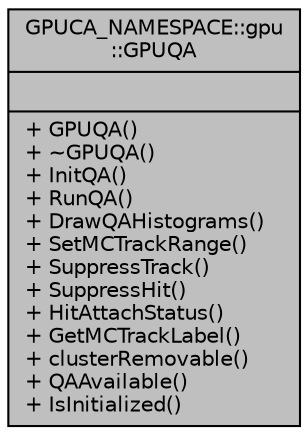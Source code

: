 digraph "GPUCA_NAMESPACE::gpu::GPUQA"
{
 // INTERACTIVE_SVG=YES
  bgcolor="transparent";
  edge [fontname="Helvetica",fontsize="10",labelfontname="Helvetica",labelfontsize="10"];
  node [fontname="Helvetica",fontsize="10",shape=record];
  Node1 [label="{GPUCA_NAMESPACE::gpu\l::GPUQA\n||+ GPUQA()\l+ ~GPUQA()\l+ InitQA()\l+ RunQA()\l+ DrawQAHistograms()\l+ SetMCTrackRange()\l+ SuppressTrack()\l+ SuppressHit()\l+ HitAttachStatus()\l+ GetMCTrackLabel()\l+ clusterRemovable()\l+ QAAvailable()\l+ IsInitialized()\l}",height=0.2,width=0.4,color="black", fillcolor="grey75", style="filled", fontcolor="black"];
}
